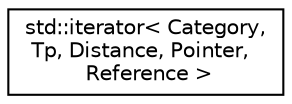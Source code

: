digraph "Graphical Class Hierarchy"
{
  edge [fontname="Helvetica",fontsize="10",labelfontname="Helvetica",labelfontsize="10"];
  node [fontname="Helvetica",fontsize="10",shape=record];
  rankdir="LR";
  Node1 [label="std::iterator\< Category,\l Tp, Distance, Pointer,\l Reference \>",height=0.2,width=0.4,color="black", fillcolor="white", style="filled",URL="$structstd_1_1iterator.html",tooltip="Common iterator class. "];
}
